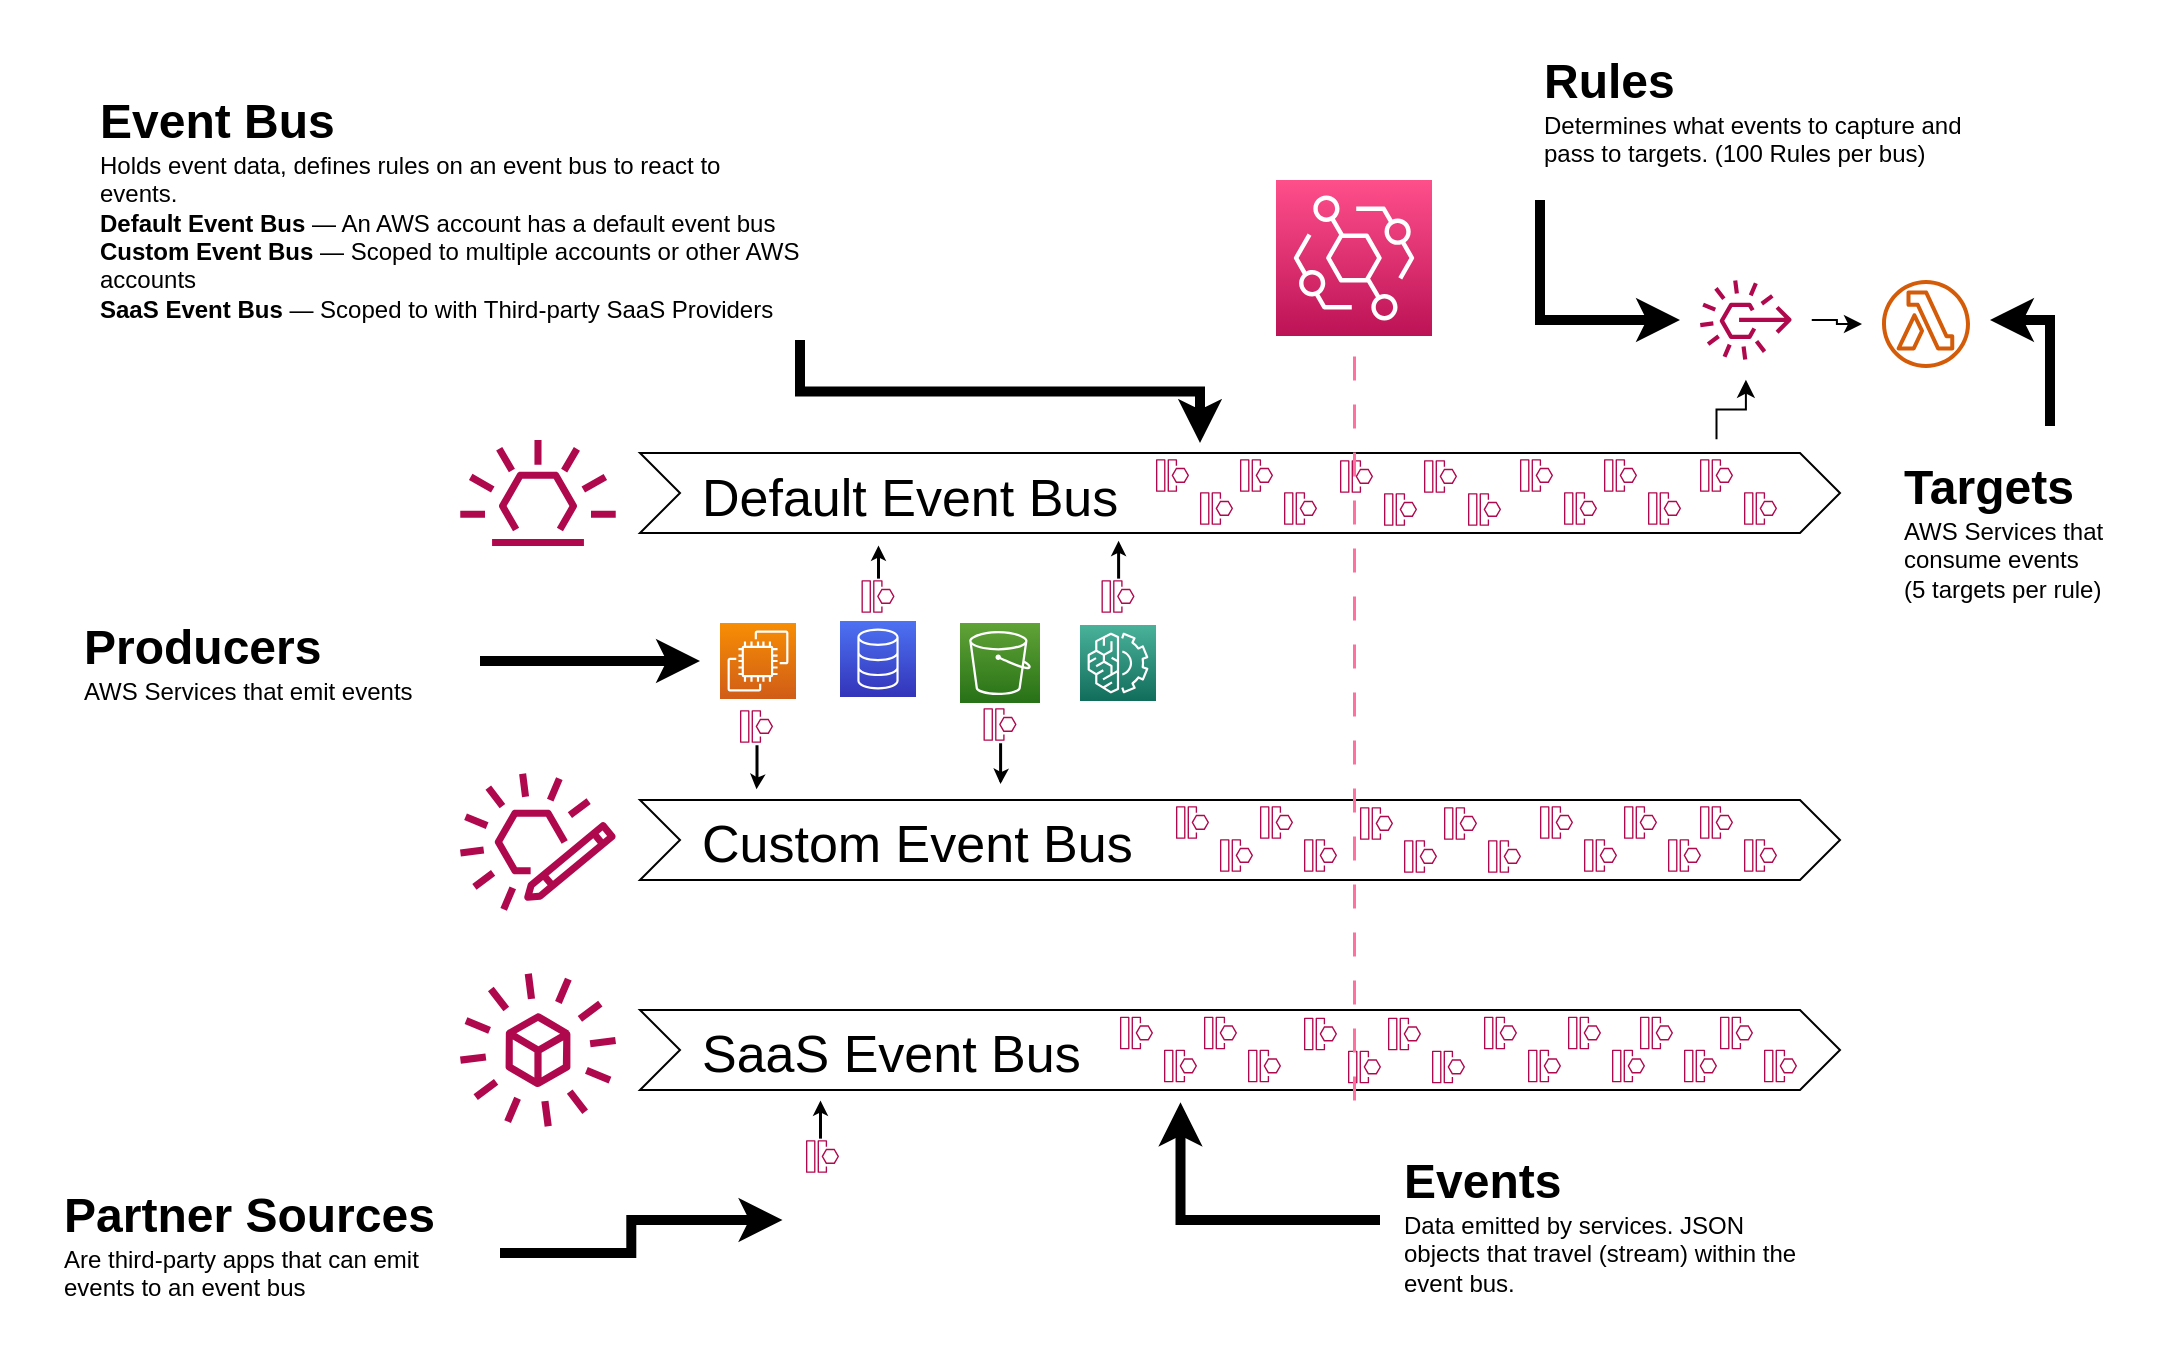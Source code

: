 <mxfile version="21.6.1" type="device">
  <diagram name="Page-1" id="PAC0RjtgTeSjcypY1IKF">
    <mxGraphModel dx="2690" dy="1212" grid="1" gridSize="10" guides="1" tooltips="1" connect="1" arrows="1" fold="1" page="1" pageScale="1" pageWidth="1100" pageHeight="850" background="#ffffff" math="0" shadow="0">
      <root>
        <mxCell id="0" />
        <mxCell id="1" parent="0" />
        <mxCell id="0TriA9dybiqoYyUbUQ2c-118" value="" style="rounded=0;whiteSpace=wrap;html=1;glass=0;shadow=0;fillStyle=solid;strokeColor=none;" vertex="1" parent="1">
          <mxGeometry x="-10" y="10" width="1080" height="680" as="geometry" />
        </mxCell>
        <mxCell id="0TriA9dybiqoYyUbUQ2c-3" value="" style="group" vertex="1" connectable="0" parent="1">
          <mxGeometry x="310" y="231.5" width="600" height="170" as="geometry" />
        </mxCell>
        <mxCell id="0TriA9dybiqoYyUbUQ2c-1" value="" style="shape=step;perimeter=stepPerimeter;whiteSpace=wrap;html=1;fixedSize=1;" vertex="1" parent="0TriA9dybiqoYyUbUQ2c-3">
          <mxGeometry y="5" width="600" height="40" as="geometry" />
        </mxCell>
        <mxCell id="0TriA9dybiqoYyUbUQ2c-2" value="&lt;p style=&quot;&quot;&gt;&lt;font style=&quot;font-size: 26px;&quot;&gt;Default Event Bus&lt;/font&gt;&lt;/p&gt;" style="text;html=1;strokeColor=none;fillColor=none;align=left;verticalAlign=middle;whiteSpace=wrap;rounded=0;arcSize=24;imageAspect=1;spacing=1;fontSize=31;" vertex="1" parent="0TriA9dybiqoYyUbUQ2c-3">
          <mxGeometry x="30" width="250" height="50" as="geometry" />
        </mxCell>
        <mxCell id="0TriA9dybiqoYyUbUQ2c-14" value="" style="sketch=0;points=[[0,0,0],[0.25,0,0],[0.5,0,0],[0.75,0,0],[1,0,0],[0,1,0],[0.25,1,0],[0.5,1,0],[0.75,1,0],[1,1,0],[0,0.25,0],[0,0.5,0],[0,0.75,0],[1,0.25,0],[1,0.5,0],[1,0.75,0]];outlineConnect=0;fontColor=#232F3E;gradientColor=#4D72F3;gradientDirection=north;fillColor=#3334B9;strokeColor=#ffffff;dashed=0;verticalLabelPosition=bottom;verticalAlign=top;align=center;html=1;fontSize=12;fontStyle=0;aspect=fixed;shape=mxgraph.aws4.resourceIcon;resIcon=mxgraph.aws4.database;" vertex="1" parent="0TriA9dybiqoYyUbUQ2c-3">
          <mxGeometry x="100" y="89" width="38" height="38" as="geometry" />
        </mxCell>
        <mxCell id="0TriA9dybiqoYyUbUQ2c-15" value="" style="sketch=0;points=[[0,0,0],[0.25,0,0],[0.5,0,0],[0.75,0,0],[1,0,0],[0,1,0],[0.25,1,0],[0.5,1,0],[0.75,1,0],[1,1,0],[0,0.25,0],[0,0.5,0],[0,0.75,0],[1,0.25,0],[1,0.5,0],[1,0.75,0]];outlineConnect=0;fontColor=#232F3E;gradientColor=#60A337;gradientDirection=north;fillColor=#277116;strokeColor=#ffffff;dashed=0;verticalLabelPosition=bottom;verticalAlign=top;align=center;html=1;fontSize=12;fontStyle=0;aspect=fixed;shape=mxgraph.aws4.resourceIcon;resIcon=mxgraph.aws4.s3;" vertex="1" parent="0TriA9dybiqoYyUbUQ2c-3">
          <mxGeometry x="160" y="90" width="40" height="40" as="geometry" />
        </mxCell>
        <mxCell id="0TriA9dybiqoYyUbUQ2c-16" value="" style="sketch=0;points=[[0,0,0],[0.25,0,0],[0.5,0,0],[0.75,0,0],[1,0,0],[0,1,0],[0.25,1,0],[0.5,1,0],[0.75,1,0],[1,1,0],[0,0.25,0],[0,0.5,0],[0,0.75,0],[1,0.25,0],[1,0.5,0],[1,0.75,0]];outlineConnect=0;fontColor=#232F3E;gradientColor=#4AB29A;gradientDirection=north;fillColor=#116D5B;strokeColor=#ffffff;dashed=0;verticalLabelPosition=bottom;verticalAlign=top;align=center;html=1;fontSize=12;fontStyle=0;aspect=fixed;shape=mxgraph.aws4.resourceIcon;resIcon=mxgraph.aws4.machine_learning;" vertex="1" parent="0TriA9dybiqoYyUbUQ2c-3">
          <mxGeometry x="220" y="91" width="38" height="38" as="geometry" />
        </mxCell>
        <mxCell id="0TriA9dybiqoYyUbUQ2c-25" value="" style="sketch=0;outlineConnect=0;fontColor=#232F3E;gradientColor=none;fillColor=#B0084D;strokeColor=none;dashed=0;verticalLabelPosition=bottom;verticalAlign=top;align=center;html=1;fontSize=12;fontStyle=0;aspect=fixed;pointerEvents=1;shape=mxgraph.aws4.event_resource;fontFamily=Helvetica;" vertex="1" parent="0TriA9dybiqoYyUbUQ2c-3">
          <mxGeometry x="258" y="8" width="16.5" height="16.5" as="geometry" />
        </mxCell>
        <mxCell id="0TriA9dybiqoYyUbUQ2c-26" value="" style="sketch=0;outlineConnect=0;fontColor=#232F3E;gradientColor=none;fillColor=#B0084D;strokeColor=none;dashed=0;verticalLabelPosition=bottom;verticalAlign=top;align=center;html=1;fontSize=12;fontStyle=0;aspect=fixed;pointerEvents=1;shape=mxgraph.aws4.event_resource;fontFamily=Helvetica;" vertex="1" parent="0TriA9dybiqoYyUbUQ2c-3">
          <mxGeometry x="280" y="24.5" width="16.5" height="16.5" as="geometry" />
        </mxCell>
        <mxCell id="0TriA9dybiqoYyUbUQ2c-27" value="" style="sketch=0;outlineConnect=0;fontColor=#232F3E;gradientColor=none;fillColor=#B0084D;strokeColor=none;dashed=0;verticalLabelPosition=bottom;verticalAlign=top;align=center;html=1;fontSize=12;fontStyle=0;aspect=fixed;pointerEvents=1;shape=mxgraph.aws4.event_resource;fontFamily=Helvetica;" vertex="1" parent="0TriA9dybiqoYyUbUQ2c-3">
          <mxGeometry x="300" y="8" width="16.5" height="16.5" as="geometry" />
        </mxCell>
        <mxCell id="0TriA9dybiqoYyUbUQ2c-28" value="" style="sketch=0;outlineConnect=0;fontColor=#232F3E;gradientColor=none;fillColor=#B0084D;strokeColor=none;dashed=0;verticalLabelPosition=bottom;verticalAlign=top;align=center;html=1;fontSize=12;fontStyle=0;aspect=fixed;pointerEvents=1;shape=mxgraph.aws4.event_resource;fontFamily=Helvetica;" vertex="1" parent="0TriA9dybiqoYyUbUQ2c-3">
          <mxGeometry x="322" y="24.5" width="16.5" height="16.5" as="geometry" />
        </mxCell>
        <mxCell id="0TriA9dybiqoYyUbUQ2c-31" value="" style="sketch=0;outlineConnect=0;fontColor=#232F3E;gradientColor=none;fillColor=#B0084D;strokeColor=none;dashed=0;verticalLabelPosition=bottom;verticalAlign=top;align=center;html=1;fontSize=12;fontStyle=0;aspect=fixed;pointerEvents=1;shape=mxgraph.aws4.event_resource;fontFamily=Helvetica;" vertex="1" parent="0TriA9dybiqoYyUbUQ2c-3">
          <mxGeometry x="350" y="8.5" width="16.5" height="16.5" as="geometry" />
        </mxCell>
        <mxCell id="0TriA9dybiqoYyUbUQ2c-32" value="" style="sketch=0;outlineConnect=0;fontColor=#232F3E;gradientColor=none;fillColor=#B0084D;strokeColor=none;dashed=0;verticalLabelPosition=bottom;verticalAlign=top;align=center;html=1;fontSize=12;fontStyle=0;aspect=fixed;pointerEvents=1;shape=mxgraph.aws4.event_resource;fontFamily=Helvetica;" vertex="1" parent="0TriA9dybiqoYyUbUQ2c-3">
          <mxGeometry x="372" y="25" width="16.5" height="16.5" as="geometry" />
        </mxCell>
        <mxCell id="0TriA9dybiqoYyUbUQ2c-33" value="" style="sketch=0;outlineConnect=0;fontColor=#232F3E;gradientColor=none;fillColor=#B0084D;strokeColor=none;dashed=0;verticalLabelPosition=bottom;verticalAlign=top;align=center;html=1;fontSize=12;fontStyle=0;aspect=fixed;pointerEvents=1;shape=mxgraph.aws4.event_resource;fontFamily=Helvetica;" vertex="1" parent="0TriA9dybiqoYyUbUQ2c-3">
          <mxGeometry x="392" y="8.5" width="16.5" height="16.5" as="geometry" />
        </mxCell>
        <mxCell id="0TriA9dybiqoYyUbUQ2c-34" value="" style="sketch=0;outlineConnect=0;fontColor=#232F3E;gradientColor=none;fillColor=#B0084D;strokeColor=none;dashed=0;verticalLabelPosition=bottom;verticalAlign=top;align=center;html=1;fontSize=12;fontStyle=0;aspect=fixed;pointerEvents=1;shape=mxgraph.aws4.event_resource;fontFamily=Helvetica;" vertex="1" parent="0TriA9dybiqoYyUbUQ2c-3">
          <mxGeometry x="414" y="25" width="16.5" height="16.5" as="geometry" />
        </mxCell>
        <mxCell id="0TriA9dybiqoYyUbUQ2c-35" value="" style="sketch=0;outlineConnect=0;fontColor=#232F3E;gradientColor=none;fillColor=#B0084D;strokeColor=none;dashed=0;verticalLabelPosition=bottom;verticalAlign=top;align=center;html=1;fontSize=12;fontStyle=0;aspect=fixed;pointerEvents=1;shape=mxgraph.aws4.event_resource;fontFamily=Helvetica;" vertex="1" parent="0TriA9dybiqoYyUbUQ2c-3">
          <mxGeometry x="440" y="8" width="16.5" height="16.5" as="geometry" />
        </mxCell>
        <mxCell id="0TriA9dybiqoYyUbUQ2c-36" value="" style="sketch=0;outlineConnect=0;fontColor=#232F3E;gradientColor=none;fillColor=#B0084D;strokeColor=none;dashed=0;verticalLabelPosition=bottom;verticalAlign=top;align=center;html=1;fontSize=12;fontStyle=0;aspect=fixed;pointerEvents=1;shape=mxgraph.aws4.event_resource;fontFamily=Helvetica;" vertex="1" parent="0TriA9dybiqoYyUbUQ2c-3">
          <mxGeometry x="462" y="24.5" width="16.5" height="16.5" as="geometry" />
        </mxCell>
        <mxCell id="0TriA9dybiqoYyUbUQ2c-37" value="" style="sketch=0;outlineConnect=0;fontColor=#232F3E;gradientColor=none;fillColor=#B0084D;strokeColor=none;dashed=0;verticalLabelPosition=bottom;verticalAlign=top;align=center;html=1;fontSize=12;fontStyle=0;aspect=fixed;pointerEvents=1;shape=mxgraph.aws4.event_resource;fontFamily=Helvetica;" vertex="1" parent="0TriA9dybiqoYyUbUQ2c-3">
          <mxGeometry x="482" y="8" width="16.5" height="16.5" as="geometry" />
        </mxCell>
        <mxCell id="0TriA9dybiqoYyUbUQ2c-38" value="" style="sketch=0;outlineConnect=0;fontColor=#232F3E;gradientColor=none;fillColor=#B0084D;strokeColor=none;dashed=0;verticalLabelPosition=bottom;verticalAlign=top;align=center;html=1;fontSize=12;fontStyle=0;aspect=fixed;pointerEvents=1;shape=mxgraph.aws4.event_resource;fontFamily=Helvetica;" vertex="1" parent="0TriA9dybiqoYyUbUQ2c-3">
          <mxGeometry x="504" y="24.5" width="16.5" height="16.5" as="geometry" />
        </mxCell>
        <mxCell id="0TriA9dybiqoYyUbUQ2c-83" value="" style="sketch=0;outlineConnect=0;fontColor=#232F3E;gradientColor=none;fillColor=#B0084D;strokeColor=none;dashed=0;verticalLabelPosition=bottom;verticalAlign=top;align=center;html=1;fontSize=12;fontStyle=0;aspect=fixed;pointerEvents=1;shape=mxgraph.aws4.event_resource;fontFamily=Helvetica;" vertex="1" parent="0TriA9dybiqoYyUbUQ2c-3">
          <mxGeometry x="530" y="8" width="16.5" height="16.5" as="geometry" />
        </mxCell>
        <mxCell id="0TriA9dybiqoYyUbUQ2c-84" value="" style="sketch=0;outlineConnect=0;fontColor=#232F3E;gradientColor=none;fillColor=#B0084D;strokeColor=none;dashed=0;verticalLabelPosition=bottom;verticalAlign=top;align=center;html=1;fontSize=12;fontStyle=0;aspect=fixed;pointerEvents=1;shape=mxgraph.aws4.event_resource;fontFamily=Helvetica;" vertex="1" parent="0TriA9dybiqoYyUbUQ2c-3">
          <mxGeometry x="552" y="24.5" width="16.5" height="16.5" as="geometry" />
        </mxCell>
        <mxCell id="0TriA9dybiqoYyUbUQ2c-85" value="" style="sketch=0;outlineConnect=0;fontColor=#232F3E;gradientColor=none;fillColor=#B0084D;strokeColor=none;dashed=0;verticalLabelPosition=bottom;verticalAlign=top;align=center;html=1;fontSize=12;fontStyle=0;aspect=fixed;pointerEvents=1;shape=mxgraph.aws4.event_resource;fontFamily=Helvetica;" vertex="1" parent="0TriA9dybiqoYyUbUQ2c-3">
          <mxGeometry x="50" y="133.5" width="16.5" height="16.5" as="geometry" />
        </mxCell>
        <mxCell id="0TriA9dybiqoYyUbUQ2c-92" style="edgeStyle=orthogonalEdgeStyle;shape=connector;rounded=0;orthogonalLoop=1;jettySize=auto;html=1;labelBackgroundColor=default;strokeColor=default;strokeWidth=1.5;fontFamily=Helvetica;fontSize=11;fontColor=default;endArrow=classic;sourcePerimeterSpacing=1;targetPerimeterSpacing=1;endSize=3;startSize=3;" edge="1" parent="0TriA9dybiqoYyUbUQ2c-3" source="0TriA9dybiqoYyUbUQ2c-86" target="0TriA9dybiqoYyUbUQ2c-2">
          <mxGeometry relative="1" as="geometry">
            <Array as="points">
              <mxPoint x="130" y="49" />
              <mxPoint x="130" y="49" />
            </Array>
          </mxGeometry>
        </mxCell>
        <mxCell id="0TriA9dybiqoYyUbUQ2c-86" value="" style="sketch=0;outlineConnect=0;fontColor=#232F3E;gradientColor=none;fillColor=#B0084D;strokeColor=none;dashed=0;verticalLabelPosition=bottom;verticalAlign=top;align=center;html=1;fontSize=12;fontStyle=0;aspect=fixed;pointerEvents=1;shape=mxgraph.aws4.event_resource;fontFamily=Helvetica;" vertex="1" parent="0TriA9dybiqoYyUbUQ2c-3">
          <mxGeometry x="110.75" y="68.5" width="16.5" height="16.5" as="geometry" />
        </mxCell>
        <mxCell id="0TriA9dybiqoYyUbUQ2c-87" value="" style="sketch=0;outlineConnect=0;fontColor=#232F3E;gradientColor=none;fillColor=#B0084D;strokeColor=none;dashed=0;verticalLabelPosition=bottom;verticalAlign=top;align=center;html=1;fontSize=12;fontStyle=0;aspect=fixed;pointerEvents=1;shape=mxgraph.aws4.event_resource;fontFamily=Helvetica;" vertex="1" parent="0TriA9dybiqoYyUbUQ2c-3">
          <mxGeometry x="171.75" y="132.5" width="16.5" height="16.5" as="geometry" />
        </mxCell>
        <mxCell id="0TriA9dybiqoYyUbUQ2c-95" style="edgeStyle=orthogonalEdgeStyle;shape=connector;rounded=0;orthogonalLoop=1;jettySize=auto;html=1;labelBackgroundColor=default;strokeColor=default;strokeWidth=1.5;fontFamily=Helvetica;fontSize=11;fontColor=default;endArrow=classic;sourcePerimeterSpacing=1;targetPerimeterSpacing=1;endSize=3;startSize=3;" edge="1" parent="0TriA9dybiqoYyUbUQ2c-3" source="0TriA9dybiqoYyUbUQ2c-88">
          <mxGeometry relative="1" as="geometry">
            <mxPoint x="239" y="48.5" as="targetPoint" />
          </mxGeometry>
        </mxCell>
        <mxCell id="0TriA9dybiqoYyUbUQ2c-88" value="" style="sketch=0;outlineConnect=0;fontColor=#232F3E;gradientColor=none;fillColor=#B0084D;strokeColor=none;dashed=0;verticalLabelPosition=bottom;verticalAlign=top;align=center;html=1;fontSize=12;fontStyle=0;aspect=fixed;pointerEvents=1;shape=mxgraph.aws4.event_resource;fontFamily=Helvetica;" vertex="1" parent="0TriA9dybiqoYyUbUQ2c-3">
          <mxGeometry x="230.75" y="68.5" width="16.5" height="16.5" as="geometry" />
        </mxCell>
        <mxCell id="0TriA9dybiqoYyUbUQ2c-4" value="" style="group" vertex="1" connectable="0" parent="1">
          <mxGeometry x="310" y="405" width="600" height="50" as="geometry" />
        </mxCell>
        <mxCell id="0TriA9dybiqoYyUbUQ2c-5" value="" style="shape=step;perimeter=stepPerimeter;whiteSpace=wrap;html=1;fixedSize=1;" vertex="1" parent="0TriA9dybiqoYyUbUQ2c-4">
          <mxGeometry y="5" width="600" height="40" as="geometry" />
        </mxCell>
        <mxCell id="0TriA9dybiqoYyUbUQ2c-6" value="&lt;p style=&quot;&quot;&gt;&lt;font style=&quot;font-size: 26px;&quot;&gt;Custom Event Bus&lt;/font&gt;&lt;/p&gt;" style="text;html=1;strokeColor=none;fillColor=none;align=left;verticalAlign=middle;whiteSpace=wrap;rounded=0;arcSize=24;imageAspect=1;spacing=1;fontSize=31;" vertex="1" parent="0TriA9dybiqoYyUbUQ2c-4">
          <mxGeometry x="30" width="250" height="50" as="geometry" />
        </mxCell>
        <mxCell id="0TriA9dybiqoYyUbUQ2c-39" value="" style="sketch=0;outlineConnect=0;fontColor=#232F3E;gradientColor=none;fillColor=#B0084D;strokeColor=none;dashed=0;verticalLabelPosition=bottom;verticalAlign=top;align=center;html=1;fontSize=12;fontStyle=0;aspect=fixed;pointerEvents=1;shape=mxgraph.aws4.event_resource;fontFamily=Helvetica;" vertex="1" parent="0TriA9dybiqoYyUbUQ2c-4">
          <mxGeometry x="268" y="8" width="16.5" height="16.5" as="geometry" />
        </mxCell>
        <mxCell id="0TriA9dybiqoYyUbUQ2c-40" value="" style="sketch=0;outlineConnect=0;fontColor=#232F3E;gradientColor=none;fillColor=#B0084D;strokeColor=none;dashed=0;verticalLabelPosition=bottom;verticalAlign=top;align=center;html=1;fontSize=12;fontStyle=0;aspect=fixed;pointerEvents=1;shape=mxgraph.aws4.event_resource;fontFamily=Helvetica;" vertex="1" parent="0TriA9dybiqoYyUbUQ2c-4">
          <mxGeometry x="290" y="24.5" width="16.5" height="16.5" as="geometry" />
        </mxCell>
        <mxCell id="0TriA9dybiqoYyUbUQ2c-41" value="" style="sketch=0;outlineConnect=0;fontColor=#232F3E;gradientColor=none;fillColor=#B0084D;strokeColor=none;dashed=0;verticalLabelPosition=bottom;verticalAlign=top;align=center;html=1;fontSize=12;fontStyle=0;aspect=fixed;pointerEvents=1;shape=mxgraph.aws4.event_resource;fontFamily=Helvetica;" vertex="1" parent="0TriA9dybiqoYyUbUQ2c-4">
          <mxGeometry x="310" y="8" width="16.5" height="16.5" as="geometry" />
        </mxCell>
        <mxCell id="0TriA9dybiqoYyUbUQ2c-42" value="" style="sketch=0;outlineConnect=0;fontColor=#232F3E;gradientColor=none;fillColor=#B0084D;strokeColor=none;dashed=0;verticalLabelPosition=bottom;verticalAlign=top;align=center;html=1;fontSize=12;fontStyle=0;aspect=fixed;pointerEvents=1;shape=mxgraph.aws4.event_resource;fontFamily=Helvetica;" vertex="1" parent="0TriA9dybiqoYyUbUQ2c-4">
          <mxGeometry x="332" y="24.5" width="16.5" height="16.5" as="geometry" />
        </mxCell>
        <mxCell id="0TriA9dybiqoYyUbUQ2c-43" value="" style="sketch=0;outlineConnect=0;fontColor=#232F3E;gradientColor=none;fillColor=#B0084D;strokeColor=none;dashed=0;verticalLabelPosition=bottom;verticalAlign=top;align=center;html=1;fontSize=12;fontStyle=0;aspect=fixed;pointerEvents=1;shape=mxgraph.aws4.event_resource;fontFamily=Helvetica;" vertex="1" parent="0TriA9dybiqoYyUbUQ2c-4">
          <mxGeometry x="360" y="8.5" width="16.5" height="16.5" as="geometry" />
        </mxCell>
        <mxCell id="0TriA9dybiqoYyUbUQ2c-44" value="" style="sketch=0;outlineConnect=0;fontColor=#232F3E;gradientColor=none;fillColor=#B0084D;strokeColor=none;dashed=0;verticalLabelPosition=bottom;verticalAlign=top;align=center;html=1;fontSize=12;fontStyle=0;aspect=fixed;pointerEvents=1;shape=mxgraph.aws4.event_resource;fontFamily=Helvetica;" vertex="1" parent="0TriA9dybiqoYyUbUQ2c-4">
          <mxGeometry x="382" y="25" width="16.5" height="16.5" as="geometry" />
        </mxCell>
        <mxCell id="0TriA9dybiqoYyUbUQ2c-45" value="" style="sketch=0;outlineConnect=0;fontColor=#232F3E;gradientColor=none;fillColor=#B0084D;strokeColor=none;dashed=0;verticalLabelPosition=bottom;verticalAlign=top;align=center;html=1;fontSize=12;fontStyle=0;aspect=fixed;pointerEvents=1;shape=mxgraph.aws4.event_resource;fontFamily=Helvetica;" vertex="1" parent="0TriA9dybiqoYyUbUQ2c-4">
          <mxGeometry x="402" y="8.5" width="16.5" height="16.5" as="geometry" />
        </mxCell>
        <mxCell id="0TriA9dybiqoYyUbUQ2c-46" value="" style="sketch=0;outlineConnect=0;fontColor=#232F3E;gradientColor=none;fillColor=#B0084D;strokeColor=none;dashed=0;verticalLabelPosition=bottom;verticalAlign=top;align=center;html=1;fontSize=12;fontStyle=0;aspect=fixed;pointerEvents=1;shape=mxgraph.aws4.event_resource;fontFamily=Helvetica;" vertex="1" parent="0TriA9dybiqoYyUbUQ2c-4">
          <mxGeometry x="424" y="25" width="16.5" height="16.5" as="geometry" />
        </mxCell>
        <mxCell id="0TriA9dybiqoYyUbUQ2c-47" value="" style="sketch=0;outlineConnect=0;fontColor=#232F3E;gradientColor=none;fillColor=#B0084D;strokeColor=none;dashed=0;verticalLabelPosition=bottom;verticalAlign=top;align=center;html=1;fontSize=12;fontStyle=0;aspect=fixed;pointerEvents=1;shape=mxgraph.aws4.event_resource;fontFamily=Helvetica;" vertex="1" parent="0TriA9dybiqoYyUbUQ2c-4">
          <mxGeometry x="450" y="8" width="16.5" height="16.5" as="geometry" />
        </mxCell>
        <mxCell id="0TriA9dybiqoYyUbUQ2c-48" value="" style="sketch=0;outlineConnect=0;fontColor=#232F3E;gradientColor=none;fillColor=#B0084D;strokeColor=none;dashed=0;verticalLabelPosition=bottom;verticalAlign=top;align=center;html=1;fontSize=12;fontStyle=0;aspect=fixed;pointerEvents=1;shape=mxgraph.aws4.event_resource;fontFamily=Helvetica;" vertex="1" parent="0TriA9dybiqoYyUbUQ2c-4">
          <mxGeometry x="472" y="24.5" width="16.5" height="16.5" as="geometry" />
        </mxCell>
        <mxCell id="0TriA9dybiqoYyUbUQ2c-49" value="" style="sketch=0;outlineConnect=0;fontColor=#232F3E;gradientColor=none;fillColor=#B0084D;strokeColor=none;dashed=0;verticalLabelPosition=bottom;verticalAlign=top;align=center;html=1;fontSize=12;fontStyle=0;aspect=fixed;pointerEvents=1;shape=mxgraph.aws4.event_resource;fontFamily=Helvetica;" vertex="1" parent="0TriA9dybiqoYyUbUQ2c-4">
          <mxGeometry x="492" y="8" width="16.5" height="16.5" as="geometry" />
        </mxCell>
        <mxCell id="0TriA9dybiqoYyUbUQ2c-50" value="" style="sketch=0;outlineConnect=0;fontColor=#232F3E;gradientColor=none;fillColor=#B0084D;strokeColor=none;dashed=0;verticalLabelPosition=bottom;verticalAlign=top;align=center;html=1;fontSize=12;fontStyle=0;aspect=fixed;pointerEvents=1;shape=mxgraph.aws4.event_resource;fontFamily=Helvetica;" vertex="1" parent="0TriA9dybiqoYyUbUQ2c-4">
          <mxGeometry x="514" y="24.5" width="16.5" height="16.5" as="geometry" />
        </mxCell>
        <mxCell id="0TriA9dybiqoYyUbUQ2c-81" value="" style="sketch=0;outlineConnect=0;fontColor=#232F3E;gradientColor=none;fillColor=#B0084D;strokeColor=none;dashed=0;verticalLabelPosition=bottom;verticalAlign=top;align=center;html=1;fontSize=12;fontStyle=0;aspect=fixed;pointerEvents=1;shape=mxgraph.aws4.event_resource;fontFamily=Helvetica;" vertex="1" parent="0TriA9dybiqoYyUbUQ2c-4">
          <mxGeometry x="530" y="8" width="16.5" height="16.5" as="geometry" />
        </mxCell>
        <mxCell id="0TriA9dybiqoYyUbUQ2c-82" value="" style="sketch=0;outlineConnect=0;fontColor=#232F3E;gradientColor=none;fillColor=#B0084D;strokeColor=none;dashed=0;verticalLabelPosition=bottom;verticalAlign=top;align=center;html=1;fontSize=12;fontStyle=0;aspect=fixed;pointerEvents=1;shape=mxgraph.aws4.event_resource;fontFamily=Helvetica;" vertex="1" parent="0TriA9dybiqoYyUbUQ2c-4">
          <mxGeometry x="552" y="24.5" width="16.5" height="16.5" as="geometry" />
        </mxCell>
        <mxCell id="0TriA9dybiqoYyUbUQ2c-7" value="" style="group" vertex="1" connectable="0" parent="1">
          <mxGeometry x="310" y="510" width="600" height="50" as="geometry" />
        </mxCell>
        <mxCell id="0TriA9dybiqoYyUbUQ2c-8" value="" style="shape=step;perimeter=stepPerimeter;whiteSpace=wrap;html=1;fixedSize=1;" vertex="1" parent="0TriA9dybiqoYyUbUQ2c-7">
          <mxGeometry y="5" width="600" height="40" as="geometry" />
        </mxCell>
        <mxCell id="0TriA9dybiqoYyUbUQ2c-9" value="&lt;p style=&quot;&quot;&gt;&lt;font style=&quot;font-size: 26px;&quot;&gt;SaaS Event Bus&lt;/font&gt;&lt;/p&gt;" style="text;html=1;strokeColor=none;fillColor=none;align=left;verticalAlign=middle;whiteSpace=wrap;rounded=0;arcSize=24;imageAspect=1;spacing=1;fontSize=31;" vertex="1" parent="0TriA9dybiqoYyUbUQ2c-7">
          <mxGeometry x="30" width="250" height="50" as="geometry" />
        </mxCell>
        <mxCell id="0TriA9dybiqoYyUbUQ2c-51" value="" style="sketch=0;outlineConnect=0;fontColor=#232F3E;gradientColor=none;fillColor=#B0084D;strokeColor=none;dashed=0;verticalLabelPosition=bottom;verticalAlign=top;align=center;html=1;fontSize=12;fontStyle=0;aspect=fixed;pointerEvents=1;shape=mxgraph.aws4.event_resource;fontFamily=Helvetica;" vertex="1" parent="0TriA9dybiqoYyUbUQ2c-7">
          <mxGeometry x="240" y="8.25" width="16.5" height="16.5" as="geometry" />
        </mxCell>
        <mxCell id="0TriA9dybiqoYyUbUQ2c-52" value="" style="sketch=0;outlineConnect=0;fontColor=#232F3E;gradientColor=none;fillColor=#B0084D;strokeColor=none;dashed=0;verticalLabelPosition=bottom;verticalAlign=top;align=center;html=1;fontSize=12;fontStyle=0;aspect=fixed;pointerEvents=1;shape=mxgraph.aws4.event_resource;fontFamily=Helvetica;" vertex="1" parent="0TriA9dybiqoYyUbUQ2c-7">
          <mxGeometry x="262" y="24.75" width="16.5" height="16.5" as="geometry" />
        </mxCell>
        <mxCell id="0TriA9dybiqoYyUbUQ2c-53" value="" style="sketch=0;outlineConnect=0;fontColor=#232F3E;gradientColor=none;fillColor=#B0084D;strokeColor=none;dashed=0;verticalLabelPosition=bottom;verticalAlign=top;align=center;html=1;fontSize=12;fontStyle=0;aspect=fixed;pointerEvents=1;shape=mxgraph.aws4.event_resource;fontFamily=Helvetica;" vertex="1" parent="0TriA9dybiqoYyUbUQ2c-7">
          <mxGeometry x="282" y="8.25" width="16.5" height="16.5" as="geometry" />
        </mxCell>
        <mxCell id="0TriA9dybiqoYyUbUQ2c-54" value="" style="sketch=0;outlineConnect=0;fontColor=#232F3E;gradientColor=none;fillColor=#B0084D;strokeColor=none;dashed=0;verticalLabelPosition=bottom;verticalAlign=top;align=center;html=1;fontSize=12;fontStyle=0;aspect=fixed;pointerEvents=1;shape=mxgraph.aws4.event_resource;fontFamily=Helvetica;" vertex="1" parent="0TriA9dybiqoYyUbUQ2c-7">
          <mxGeometry x="304" y="24.75" width="16.5" height="16.5" as="geometry" />
        </mxCell>
        <mxCell id="0TriA9dybiqoYyUbUQ2c-55" value="" style="sketch=0;outlineConnect=0;fontColor=#232F3E;gradientColor=none;fillColor=#B0084D;strokeColor=none;dashed=0;verticalLabelPosition=bottom;verticalAlign=top;align=center;html=1;fontSize=12;fontStyle=0;aspect=fixed;pointerEvents=1;shape=mxgraph.aws4.event_resource;fontFamily=Helvetica;" vertex="1" parent="0TriA9dybiqoYyUbUQ2c-7">
          <mxGeometry x="332" y="8.75" width="16.5" height="16.5" as="geometry" />
        </mxCell>
        <mxCell id="0TriA9dybiqoYyUbUQ2c-56" value="" style="sketch=0;outlineConnect=0;fontColor=#232F3E;gradientColor=none;fillColor=#B0084D;strokeColor=none;dashed=0;verticalLabelPosition=bottom;verticalAlign=top;align=center;html=1;fontSize=12;fontStyle=0;aspect=fixed;pointerEvents=1;shape=mxgraph.aws4.event_resource;fontFamily=Helvetica;" vertex="1" parent="0TriA9dybiqoYyUbUQ2c-7">
          <mxGeometry x="354" y="25.25" width="16.5" height="16.5" as="geometry" />
        </mxCell>
        <mxCell id="0TriA9dybiqoYyUbUQ2c-57" value="" style="sketch=0;outlineConnect=0;fontColor=#232F3E;gradientColor=none;fillColor=#B0084D;strokeColor=none;dashed=0;verticalLabelPosition=bottom;verticalAlign=top;align=center;html=1;fontSize=12;fontStyle=0;aspect=fixed;pointerEvents=1;shape=mxgraph.aws4.event_resource;fontFamily=Helvetica;" vertex="1" parent="0TriA9dybiqoYyUbUQ2c-7">
          <mxGeometry x="374" y="8.75" width="16.5" height="16.5" as="geometry" />
        </mxCell>
        <mxCell id="0TriA9dybiqoYyUbUQ2c-58" value="" style="sketch=0;outlineConnect=0;fontColor=#232F3E;gradientColor=none;fillColor=#B0084D;strokeColor=none;dashed=0;verticalLabelPosition=bottom;verticalAlign=top;align=center;html=1;fontSize=12;fontStyle=0;aspect=fixed;pointerEvents=1;shape=mxgraph.aws4.event_resource;fontFamily=Helvetica;" vertex="1" parent="0TriA9dybiqoYyUbUQ2c-7">
          <mxGeometry x="396" y="25.25" width="16.5" height="16.5" as="geometry" />
        </mxCell>
        <mxCell id="0TriA9dybiqoYyUbUQ2c-59" value="" style="sketch=0;outlineConnect=0;fontColor=#232F3E;gradientColor=none;fillColor=#B0084D;strokeColor=none;dashed=0;verticalLabelPosition=bottom;verticalAlign=top;align=center;html=1;fontSize=12;fontStyle=0;aspect=fixed;pointerEvents=1;shape=mxgraph.aws4.event_resource;fontFamily=Helvetica;" vertex="1" parent="0TriA9dybiqoYyUbUQ2c-7">
          <mxGeometry x="422" y="8.25" width="16.5" height="16.5" as="geometry" />
        </mxCell>
        <mxCell id="0TriA9dybiqoYyUbUQ2c-60" value="" style="sketch=0;outlineConnect=0;fontColor=#232F3E;gradientColor=none;fillColor=#B0084D;strokeColor=none;dashed=0;verticalLabelPosition=bottom;verticalAlign=top;align=center;html=1;fontSize=12;fontStyle=0;aspect=fixed;pointerEvents=1;shape=mxgraph.aws4.event_resource;fontFamily=Helvetica;" vertex="1" parent="0TriA9dybiqoYyUbUQ2c-7">
          <mxGeometry x="444" y="24.75" width="16.5" height="16.5" as="geometry" />
        </mxCell>
        <mxCell id="0TriA9dybiqoYyUbUQ2c-61" value="" style="sketch=0;outlineConnect=0;fontColor=#232F3E;gradientColor=none;fillColor=#B0084D;strokeColor=none;dashed=0;verticalLabelPosition=bottom;verticalAlign=top;align=center;html=1;fontSize=12;fontStyle=0;aspect=fixed;pointerEvents=1;shape=mxgraph.aws4.event_resource;fontFamily=Helvetica;" vertex="1" parent="0TriA9dybiqoYyUbUQ2c-7">
          <mxGeometry x="464" y="8.25" width="16.5" height="16.5" as="geometry" />
        </mxCell>
        <mxCell id="0TriA9dybiqoYyUbUQ2c-62" value="" style="sketch=0;outlineConnect=0;fontColor=#232F3E;gradientColor=none;fillColor=#B0084D;strokeColor=none;dashed=0;verticalLabelPosition=bottom;verticalAlign=top;align=center;html=1;fontSize=12;fontStyle=0;aspect=fixed;pointerEvents=1;shape=mxgraph.aws4.event_resource;fontFamily=Helvetica;" vertex="1" parent="0TriA9dybiqoYyUbUQ2c-7">
          <mxGeometry x="486" y="24.75" width="16.5" height="16.5" as="geometry" />
        </mxCell>
        <mxCell id="0TriA9dybiqoYyUbUQ2c-75" value="" style="sketch=0;outlineConnect=0;fontColor=#232F3E;gradientColor=none;fillColor=#B0084D;strokeColor=none;dashed=0;verticalLabelPosition=bottom;verticalAlign=top;align=center;html=1;fontSize=12;fontStyle=0;aspect=fixed;pointerEvents=1;shape=mxgraph.aws4.event_resource;fontFamily=Helvetica;" vertex="1" parent="0TriA9dybiqoYyUbUQ2c-7">
          <mxGeometry x="500" y="8.25" width="16.5" height="16.5" as="geometry" />
        </mxCell>
        <mxCell id="0TriA9dybiqoYyUbUQ2c-76" value="" style="sketch=0;outlineConnect=0;fontColor=#232F3E;gradientColor=none;fillColor=#B0084D;strokeColor=none;dashed=0;verticalLabelPosition=bottom;verticalAlign=top;align=center;html=1;fontSize=12;fontStyle=0;aspect=fixed;pointerEvents=1;shape=mxgraph.aws4.event_resource;fontFamily=Helvetica;" vertex="1" parent="0TriA9dybiqoYyUbUQ2c-7">
          <mxGeometry x="522" y="24.75" width="16.5" height="16.5" as="geometry" />
        </mxCell>
        <mxCell id="0TriA9dybiqoYyUbUQ2c-79" value="" style="sketch=0;outlineConnect=0;fontColor=#232F3E;gradientColor=none;fillColor=#B0084D;strokeColor=none;dashed=0;verticalLabelPosition=bottom;verticalAlign=top;align=center;html=1;fontSize=12;fontStyle=0;aspect=fixed;pointerEvents=1;shape=mxgraph.aws4.event_resource;fontFamily=Helvetica;" vertex="1" parent="0TriA9dybiqoYyUbUQ2c-7">
          <mxGeometry x="540" y="8.25" width="16.5" height="16.5" as="geometry" />
        </mxCell>
        <mxCell id="0TriA9dybiqoYyUbUQ2c-80" value="" style="sketch=0;outlineConnect=0;fontColor=#232F3E;gradientColor=none;fillColor=#B0084D;strokeColor=none;dashed=0;verticalLabelPosition=bottom;verticalAlign=top;align=center;html=1;fontSize=12;fontStyle=0;aspect=fixed;pointerEvents=1;shape=mxgraph.aws4.event_resource;fontFamily=Helvetica;" vertex="1" parent="0TriA9dybiqoYyUbUQ2c-7">
          <mxGeometry x="562" y="24.75" width="16.5" height="16.5" as="geometry" />
        </mxCell>
        <mxCell id="0TriA9dybiqoYyUbUQ2c-10" value="" style="sketch=0;outlineConnect=0;fontColor=#232F3E;gradientColor=none;fillColor=#B0084D;strokeColor=none;dashed=0;verticalLabelPosition=bottom;verticalAlign=top;align=center;html=1;fontSize=12;fontStyle=0;aspect=fixed;pointerEvents=1;shape=mxgraph.aws4.eventbridge_default_event_bus_resource;" vertex="1" parent="1">
          <mxGeometry x="220" y="230" width="78" height="53" as="geometry" />
        </mxCell>
        <mxCell id="0TriA9dybiqoYyUbUQ2c-11" value="" style="sketch=0;outlineConnect=0;fontColor=#232F3E;gradientColor=none;fillColor=#B0084D;strokeColor=none;dashed=0;verticalLabelPosition=bottom;verticalAlign=top;align=center;html=1;fontSize=12;fontStyle=0;aspect=fixed;pointerEvents=1;shape=mxgraph.aws4.eventbridge_custom_event_bus_resource;" vertex="1" parent="1">
          <mxGeometry x="220" y="396.5" width="78" height="69" as="geometry" />
        </mxCell>
        <mxCell id="0TriA9dybiqoYyUbUQ2c-12" value="" style="sketch=0;outlineConnect=0;fontColor=#232F3E;gradientColor=none;fillColor=#B0084D;strokeColor=none;dashed=0;verticalLabelPosition=bottom;verticalAlign=top;align=center;html=1;fontSize=12;fontStyle=0;aspect=fixed;pointerEvents=1;shape=mxgraph.aws4.eventbridge_saas_partner_event_bus_resource;" vertex="1" parent="1">
          <mxGeometry x="220" y="496" width="78" height="78" as="geometry" />
        </mxCell>
        <mxCell id="0TriA9dybiqoYyUbUQ2c-13" value="" style="sketch=0;points=[[0,0,0],[0.25,0,0],[0.5,0,0],[0.75,0,0],[1,0,0],[0,1,0],[0.25,1,0],[0.5,1,0],[0.75,1,0],[1,1,0],[0,0.25,0],[0,0.5,0],[0,0.75,0],[1,0.25,0],[1,0.5,0],[1,0.75,0]];outlineConnect=0;fontColor=#232F3E;gradientColor=#F78E04;gradientDirection=north;fillColor=#D05C17;strokeColor=#ffffff;dashed=0;verticalLabelPosition=bottom;verticalAlign=top;align=center;html=1;fontSize=12;fontStyle=0;aspect=fixed;shape=mxgraph.aws4.resourceIcon;resIcon=mxgraph.aws4.ec2;" vertex="1" parent="1">
          <mxGeometry x="350" y="321.5" width="38" height="38" as="geometry" />
        </mxCell>
        <mxCell id="0TriA9dybiqoYyUbUQ2c-24" style="edgeStyle=orthogonalEdgeStyle;shape=connector;rounded=0;orthogonalLoop=1;jettySize=auto;html=1;exitX=1;exitY=1;exitDx=0;exitDy=0;entryX=1;entryY=0;entryDx=0;entryDy=0;labelBackgroundColor=default;strokeColor=default;strokeWidth=5;fontFamily=Helvetica;fontSize=11;fontColor=default;endArrow=classic;sourcePerimeterSpacing=10;targetPerimeterSpacing=10;" edge="1" parent="1" source="0TriA9dybiqoYyUbUQ2c-17" target="0TriA9dybiqoYyUbUQ2c-2">
          <mxGeometry relative="1" as="geometry" />
        </mxCell>
        <mxCell id="0TriA9dybiqoYyUbUQ2c-17" value="&lt;b style=&quot;font-size: 24px;&quot;&gt;Event Bus &lt;br&gt;&lt;/b&gt;Holds event data, defines rules on an event bus to react to events. &lt;br&gt;&lt;b&gt;Default Event Bus&lt;/b&gt; — An AWS account has a default event bus &lt;br&gt;&lt;b&gt;Custom Event Bus&lt;/b&gt; — Scoped to multiple accounts or other AWS accounts &lt;br&gt;&lt;b&gt;SaaS Event Bus&lt;/b&gt; — Scoped to with Third-party SaaS Providers" style="text;html=1;align=left;verticalAlign=top;whiteSpace=wrap;rounded=0;fillColor=default;fillStyle=solid;" vertex="1" parent="1">
          <mxGeometry x="38" y="50" width="352" height="130" as="geometry" />
        </mxCell>
        <mxCell id="0TriA9dybiqoYyUbUQ2c-23" style="edgeStyle=orthogonalEdgeStyle;shape=connector;rounded=0;orthogonalLoop=1;jettySize=auto;html=1;labelBackgroundColor=default;strokeColor=default;strokeWidth=5;fontFamily=Helvetica;fontSize=11;fontColor=default;endArrow=classic;sourcePerimeterSpacing=10;targetPerimeterSpacing=10;" edge="1" parent="1" source="0TriA9dybiqoYyUbUQ2c-19" target="0TriA9dybiqoYyUbUQ2c-13">
          <mxGeometry relative="1" as="geometry" />
        </mxCell>
        <mxCell id="0TriA9dybiqoYyUbUQ2c-19" value="&lt;span style=&quot;font-size: 24px;&quot;&gt;&lt;b&gt;Producers&lt;br&gt;&lt;/b&gt;&lt;/span&gt;AWS Services that emit events" style="text;html=1;align=left;verticalAlign=top;whiteSpace=wrap;rounded=0;fillColor=default;fillStyle=solid;" vertex="1" parent="1">
          <mxGeometry x="30" y="313" width="190" height="55" as="geometry" />
        </mxCell>
        <mxCell id="0TriA9dybiqoYyUbUQ2c-89" style="edgeStyle=orthogonalEdgeStyle;shape=connector;rounded=0;orthogonalLoop=1;jettySize=auto;html=1;entryX=0.112;entryY=-0.012;entryDx=0;entryDy=0;entryPerimeter=0;labelBackgroundColor=default;strokeColor=default;strokeWidth=1.5;fontFamily=Helvetica;fontSize=11;fontColor=default;endArrow=classic;sourcePerimeterSpacing=1;targetPerimeterSpacing=1;endSize=3;startSize=3;" edge="1" parent="1" source="0TriA9dybiqoYyUbUQ2c-85" target="0TriA9dybiqoYyUbUQ2c-6">
          <mxGeometry relative="1" as="geometry" />
        </mxCell>
        <mxCell id="0TriA9dybiqoYyUbUQ2c-90" style="edgeStyle=orthogonalEdgeStyle;shape=connector;rounded=0;orthogonalLoop=1;jettySize=auto;html=1;entryX=0.6;entryY=-0.066;entryDx=0;entryDy=0;entryPerimeter=0;labelBackgroundColor=default;strokeColor=default;strokeWidth=1.5;fontFamily=Helvetica;fontSize=11;fontColor=default;endArrow=classic;sourcePerimeterSpacing=1;targetPerimeterSpacing=1;endSize=3;startSize=3;" edge="1" parent="1" source="0TriA9dybiqoYyUbUQ2c-87" target="0TriA9dybiqoYyUbUQ2c-6">
          <mxGeometry relative="1" as="geometry" />
        </mxCell>
        <mxCell id="0TriA9dybiqoYyUbUQ2c-98" value="" style="group" vertex="1" connectable="0" parent="1">
          <mxGeometry x="628" y="100" width="78" height="460" as="geometry" />
        </mxCell>
        <mxCell id="0TriA9dybiqoYyUbUQ2c-97" style="edgeStyle=orthogonalEdgeStyle;shape=connector;rounded=0;orthogonalLoop=1;jettySize=auto;html=1;labelBackgroundColor=default;strokeColor=#ff70a1;strokeWidth=1.5;fontFamily=Helvetica;fontSize=11;fontColor=default;endArrow=none;sourcePerimeterSpacing=10;targetPerimeterSpacing=10;endFill=0;fillColor=#f8cecc;dashed=1;dashPattern=8 8;" edge="1" parent="0TriA9dybiqoYyUbUQ2c-98" source="0TriA9dybiqoYyUbUQ2c-96">
          <mxGeometry relative="1" as="geometry">
            <mxPoint x="39" y="460" as="targetPoint" />
          </mxGeometry>
        </mxCell>
        <mxCell id="0TriA9dybiqoYyUbUQ2c-96" value="" style="sketch=0;points=[[0,0,0],[0.25,0,0],[0.5,0,0],[0.75,0,0],[1,0,0],[0,1,0],[0.25,1,0],[0.5,1,0],[0.75,1,0],[1,1,0],[0,0.25,0],[0,0.5,0],[0,0.75,0],[1,0.25,0],[1,0.5,0],[1,0.75,0]];outlineConnect=0;fontColor=#232F3E;gradientColor=#FF4F8B;gradientDirection=north;fillColor=#BC1356;strokeColor=#ffffff;dashed=0;verticalLabelPosition=bottom;verticalAlign=top;align=center;html=1;fontSize=12;fontStyle=0;aspect=fixed;shape=mxgraph.aws4.resourceIcon;resIcon=mxgraph.aws4.eventbridge;fontFamily=Helvetica;" vertex="1" parent="0TriA9dybiqoYyUbUQ2c-98">
          <mxGeometry width="78" height="78" as="geometry" />
        </mxCell>
        <mxCell id="0TriA9dybiqoYyUbUQ2c-105" style="edgeStyle=orthogonalEdgeStyle;shape=connector;rounded=0;orthogonalLoop=1;jettySize=auto;html=1;exitX=0;exitY=1;exitDx=0;exitDy=0;labelBackgroundColor=default;strokeColor=default;strokeWidth=5;fontFamily=Helvetica;fontSize=11;fontColor=default;endArrow=classic;sourcePerimeterSpacing=10;targetPerimeterSpacing=10;" edge="1" parent="1" source="0TriA9dybiqoYyUbUQ2c-99" target="0TriA9dybiqoYyUbUQ2c-100">
          <mxGeometry relative="1" as="geometry">
            <Array as="points">
              <mxPoint x="760" y="170" />
            </Array>
          </mxGeometry>
        </mxCell>
        <mxCell id="0TriA9dybiqoYyUbUQ2c-99" value="&lt;span style=&quot;font-size: 24px;&quot;&gt;&lt;b&gt;Rules&lt;/b&gt;&lt;/span&gt;&lt;br&gt;Determines what events to capture and pass to targets. (100 Rules per bus)" style="text;html=1;align=left;verticalAlign=top;whiteSpace=wrap;rounded=0;fillColor=default;fillStyle=solid;" vertex="1" parent="1">
          <mxGeometry x="760" y="30" width="230" height="80" as="geometry" />
        </mxCell>
        <mxCell id="0TriA9dybiqoYyUbUQ2c-103" style="edgeStyle=orthogonalEdgeStyle;shape=connector;rounded=0;orthogonalLoop=1;jettySize=auto;html=1;labelBackgroundColor=default;strokeColor=default;strokeWidth=1;fontFamily=Helvetica;fontSize=11;fontColor=default;endArrow=classic;sourcePerimeterSpacing=10;targetPerimeterSpacing=10;" edge="1" parent="1" source="0TriA9dybiqoYyUbUQ2c-100" target="0TriA9dybiqoYyUbUQ2c-102">
          <mxGeometry relative="1" as="geometry" />
        </mxCell>
        <mxCell id="0TriA9dybiqoYyUbUQ2c-100" value="" style="sketch=0;outlineConnect=0;fontColor=#232F3E;gradientColor=none;fillColor=#B0084D;strokeColor=none;dashed=0;verticalLabelPosition=bottom;verticalAlign=top;align=center;html=1;fontSize=12;fontStyle=0;aspect=fixed;pointerEvents=1;shape=mxgraph.aws4.rule_3;fontFamily=Helvetica;" vertex="1" parent="1">
          <mxGeometry x="840" y="150" width="45.88" height="40" as="geometry" />
        </mxCell>
        <mxCell id="0TriA9dybiqoYyUbUQ2c-102" value="" style="sketch=0;outlineConnect=0;fontColor=#232F3E;gradientColor=none;fillColor=#D45B07;strokeColor=none;dashed=0;verticalLabelPosition=bottom;verticalAlign=top;align=center;html=1;fontSize=12;fontStyle=0;aspect=fixed;pointerEvents=1;shape=mxgraph.aws4.lambda_function;fontFamily=Helvetica;labelBackgroundColor=default;" vertex="1" parent="1">
          <mxGeometry x="931" y="150" width="44" height="44" as="geometry" />
        </mxCell>
        <mxCell id="0TriA9dybiqoYyUbUQ2c-104" style="edgeStyle=orthogonalEdgeStyle;shape=connector;rounded=0;orthogonalLoop=1;jettySize=auto;html=1;labelBackgroundColor=default;strokeColor=default;strokeWidth=1;fontFamily=Helvetica;fontSize=11;fontColor=default;endArrow=classic;sourcePerimeterSpacing=10;targetPerimeterSpacing=10;" edge="1" parent="1" source="0TriA9dybiqoYyUbUQ2c-83" target="0TriA9dybiqoYyUbUQ2c-100">
          <mxGeometry relative="1" as="geometry" />
        </mxCell>
        <mxCell id="0TriA9dybiqoYyUbUQ2c-107" style="edgeStyle=orthogonalEdgeStyle;shape=connector;rounded=0;orthogonalLoop=1;jettySize=auto;html=1;labelBackgroundColor=default;strokeColor=default;strokeWidth=5;fontFamily=Helvetica;fontSize=11;fontColor=default;endArrow=classic;sourcePerimeterSpacing=10;targetPerimeterSpacing=10;" edge="1" parent="1" source="0TriA9dybiqoYyUbUQ2c-106" target="0TriA9dybiqoYyUbUQ2c-102">
          <mxGeometry relative="1" as="geometry">
            <mxPoint x="980" y="160" as="targetPoint" />
            <Array as="points">
              <mxPoint x="1015" y="170" />
            </Array>
          </mxGeometry>
        </mxCell>
        <mxCell id="0TriA9dybiqoYyUbUQ2c-106" value="&lt;span style=&quot;font-size: 24px;&quot;&gt;&lt;b&gt;Targets&lt;/b&gt;&lt;/span&gt;&lt;br&gt;AWS Services that consume events&lt;br&gt;(5 targets per rule)" style="text;html=1;align=left;verticalAlign=top;whiteSpace=wrap;rounded=0;fillColor=default;fillStyle=solid;" vertex="1" parent="1">
          <mxGeometry x="940" y="233" width="120" height="80" as="geometry" />
        </mxCell>
        <mxCell id="0TriA9dybiqoYyUbUQ2c-108" value="" style="shape=image;verticalLabelPosition=bottom;labelBackgroundColor=default;verticalAlign=top;aspect=fixed;imageAspect=0;image=https://mma.prnewswire.com/media/1434744/Datadog_Logo.jpg;imageBorder=none;imageBackground=default;" vertex="1" parent="1">
          <mxGeometry x="381.25" y="610" width="40" height="40" as="geometry" />
        </mxCell>
        <mxCell id="0TriA9dybiqoYyUbUQ2c-113" style="edgeStyle=orthogonalEdgeStyle;shape=connector;rounded=0;orthogonalLoop=1;jettySize=auto;html=1;labelBackgroundColor=default;strokeColor=default;strokeWidth=1.5;fontFamily=Helvetica;fontSize=11;fontColor=default;endArrow=classic;sourcePerimeterSpacing=1;targetPerimeterSpacing=1;endSize=3;startSize=3;" edge="1" parent="1" source="0TriA9dybiqoYyUbUQ2c-112">
          <mxGeometry relative="1" as="geometry">
            <mxPoint x="401" y="574" as="sourcePoint" />
            <mxPoint x="400" y="560" as="targetPoint" />
            <Array as="points">
              <mxPoint x="400" y="560" />
            </Array>
          </mxGeometry>
        </mxCell>
        <mxCell id="0TriA9dybiqoYyUbUQ2c-112" value="" style="sketch=0;outlineConnect=0;fontColor=#232F3E;gradientColor=none;fillColor=#B0084D;strokeColor=none;dashed=0;verticalLabelPosition=bottom;verticalAlign=top;align=center;html=1;fontSize=12;fontStyle=0;aspect=fixed;pointerEvents=1;shape=mxgraph.aws4.event_resource;fontFamily=Helvetica;" vertex="1" parent="1">
          <mxGeometry x="393" y="580" width="16.5" height="16.5" as="geometry" />
        </mxCell>
        <mxCell id="0TriA9dybiqoYyUbUQ2c-115" style="edgeStyle=orthogonalEdgeStyle;shape=connector;rounded=0;orthogonalLoop=1;jettySize=auto;html=1;entryX=0;entryY=0.25;entryDx=0;entryDy=0;labelBackgroundColor=default;strokeColor=default;strokeWidth=5;fontFamily=Helvetica;fontSize=11;fontColor=default;endArrow=classic;sourcePerimeterSpacing=10;targetPerimeterSpacing=10;" edge="1" parent="1" source="0TriA9dybiqoYyUbUQ2c-114" target="0TriA9dybiqoYyUbUQ2c-108">
          <mxGeometry relative="1" as="geometry" />
        </mxCell>
        <mxCell id="0TriA9dybiqoYyUbUQ2c-114" value="&lt;span style=&quot;font-size: 24px;&quot;&gt;&lt;b&gt;Partner Sources&lt;br&gt;&lt;/b&gt;&lt;/span&gt;Are third-party apps that can emit events to an event bus" style="text;html=1;align=left;verticalAlign=top;whiteSpace=wrap;rounded=0;fillColor=default;fillStyle=solid;" vertex="1" parent="1">
          <mxGeometry x="20" y="596.5" width="210" height="80" as="geometry" />
        </mxCell>
        <mxCell id="0TriA9dybiqoYyUbUQ2c-117" style="edgeStyle=orthogonalEdgeStyle;shape=connector;rounded=0;orthogonalLoop=1;jettySize=auto;html=1;labelBackgroundColor=default;strokeColor=default;strokeWidth=5;fontFamily=Helvetica;fontSize=11;fontColor=default;endArrow=classic;sourcePerimeterSpacing=10;targetPerimeterSpacing=10;" edge="1" parent="1" source="0TriA9dybiqoYyUbUQ2c-116" target="0TriA9dybiqoYyUbUQ2c-52">
          <mxGeometry relative="1" as="geometry" />
        </mxCell>
        <mxCell id="0TriA9dybiqoYyUbUQ2c-116" value="&lt;span style=&quot;font-size: 24px;&quot;&gt;&lt;b&gt;Events&lt;br&gt;&lt;/b&gt;&lt;/span&gt;Data emitted by services. JSON objects that travel (stream) within the event bus." style="text;html=1;align=left;verticalAlign=top;whiteSpace=wrap;rounded=0;fillColor=default;fillStyle=solid;" vertex="1" parent="1">
          <mxGeometry x="690" y="580" width="210" height="80" as="geometry" />
        </mxCell>
      </root>
    </mxGraphModel>
  </diagram>
</mxfile>

